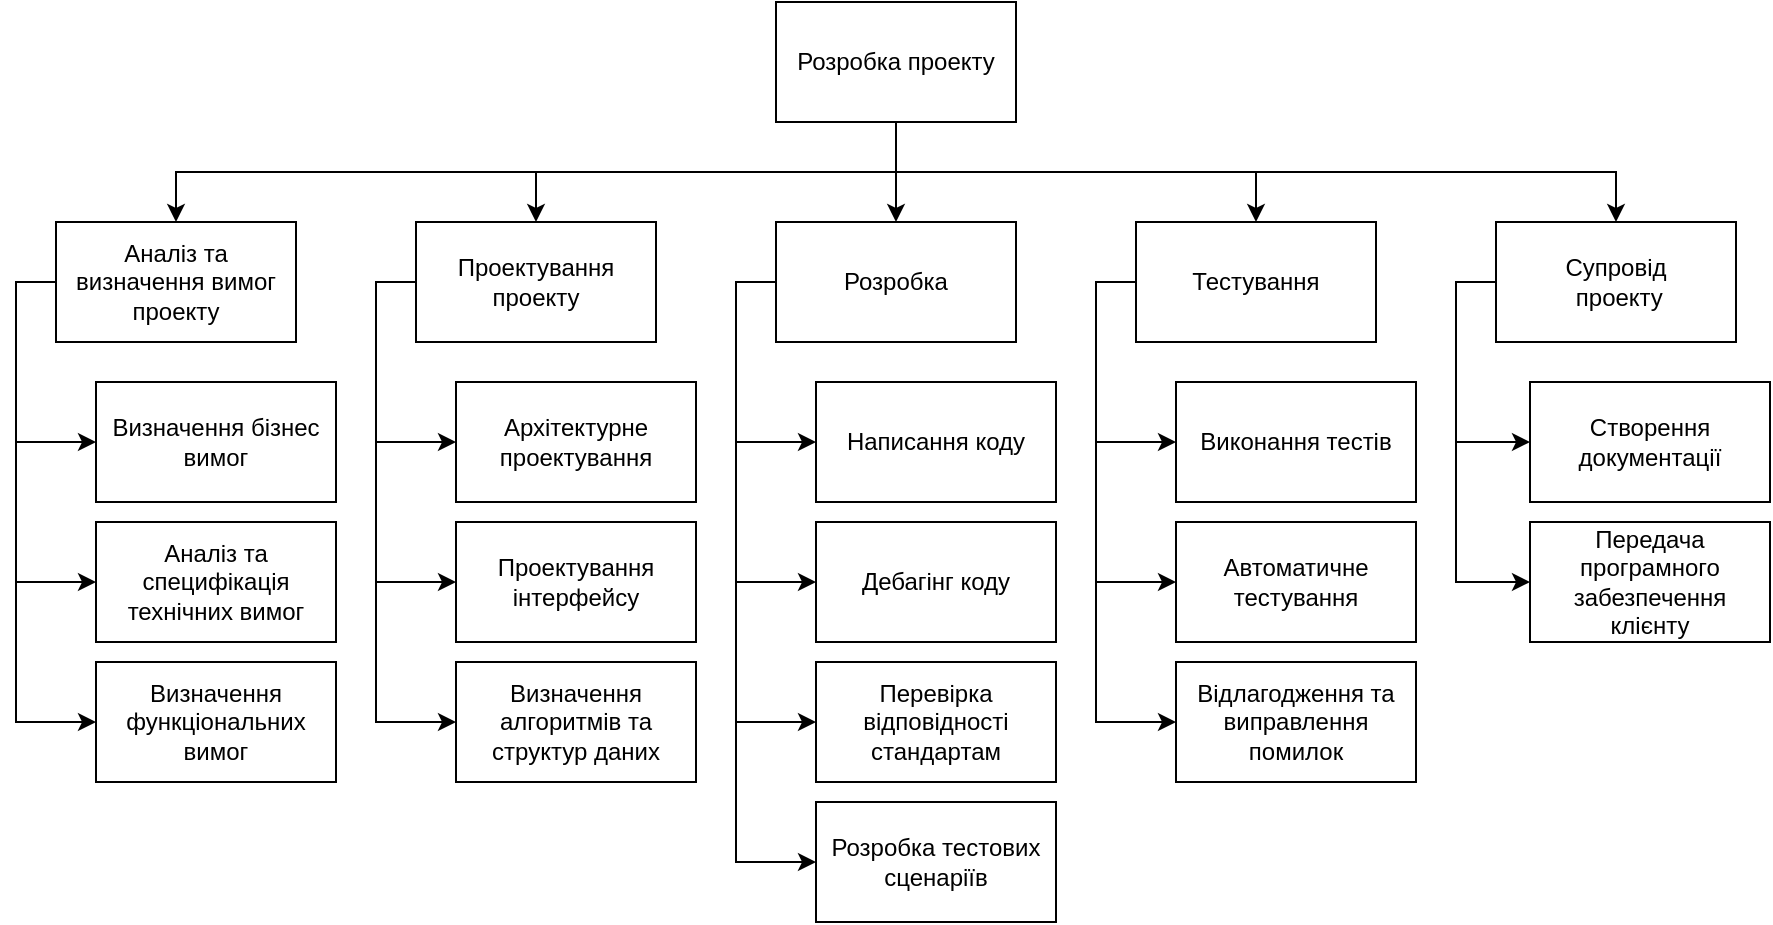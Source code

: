 <mxfile version="22.1.11" type="device">
  <diagram name="Страница — 1" id="0ntbZASs5YwwCJ2Y_SW_">
    <mxGraphModel dx="1539" dy="736" grid="1" gridSize="10" guides="1" tooltips="1" connect="1" arrows="1" fold="1" page="1" pageScale="1" pageWidth="827" pageHeight="1169" math="0" shadow="0">
      <root>
        <mxCell id="0" />
        <mxCell id="1" parent="0" />
        <mxCell id="jlyRW384jzeri63i-alh-6" style="edgeStyle=orthogonalEdgeStyle;rounded=0;orthogonalLoop=1;jettySize=auto;html=1;exitX=0.5;exitY=1;exitDx=0;exitDy=0;" edge="1" parent="1" source="jlyRW384jzeri63i-alh-1" target="jlyRW384jzeri63i-alh-2">
          <mxGeometry relative="1" as="geometry" />
        </mxCell>
        <mxCell id="jlyRW384jzeri63i-alh-7" style="edgeStyle=orthogonalEdgeStyle;rounded=0;orthogonalLoop=1;jettySize=auto;html=1;entryX=0.5;entryY=0;entryDx=0;entryDy=0;exitX=0.5;exitY=1;exitDx=0;exitDy=0;" edge="1" parent="1" source="jlyRW384jzeri63i-alh-1" target="jlyRW384jzeri63i-alh-3">
          <mxGeometry relative="1" as="geometry" />
        </mxCell>
        <mxCell id="jlyRW384jzeri63i-alh-8" style="edgeStyle=orthogonalEdgeStyle;rounded=0;orthogonalLoop=1;jettySize=auto;html=1;" edge="1" parent="1" source="jlyRW384jzeri63i-alh-1" target="jlyRW384jzeri63i-alh-4">
          <mxGeometry relative="1" as="geometry" />
        </mxCell>
        <mxCell id="jlyRW384jzeri63i-alh-10" style="edgeStyle=orthogonalEdgeStyle;rounded=0;orthogonalLoop=1;jettySize=auto;html=1;entryX=0.5;entryY=0;entryDx=0;entryDy=0;exitX=0.5;exitY=1;exitDx=0;exitDy=0;" edge="1" parent="1" source="jlyRW384jzeri63i-alh-1" target="jlyRW384jzeri63i-alh-5">
          <mxGeometry relative="1" as="geometry" />
        </mxCell>
        <mxCell id="jlyRW384jzeri63i-alh-12" style="edgeStyle=orthogonalEdgeStyle;rounded=0;orthogonalLoop=1;jettySize=auto;html=1;entryX=0.5;entryY=0;entryDx=0;entryDy=0;exitX=0.5;exitY=1;exitDx=0;exitDy=0;" edge="1" parent="1" source="jlyRW384jzeri63i-alh-1" target="jlyRW384jzeri63i-alh-11">
          <mxGeometry relative="1" as="geometry" />
        </mxCell>
        <mxCell id="jlyRW384jzeri63i-alh-1" value="Розробка проекту" style="rounded=0;whiteSpace=wrap;html=1;" vertex="1" parent="1">
          <mxGeometry x="330" y="40" width="120" height="60" as="geometry" />
        </mxCell>
        <mxCell id="jlyRW384jzeri63i-alh-48" style="edgeStyle=orthogonalEdgeStyle;rounded=0;orthogonalLoop=1;jettySize=auto;html=1;entryX=0;entryY=0.5;entryDx=0;entryDy=0;exitX=0;exitY=0.5;exitDx=0;exitDy=0;" edge="1" parent="1" source="jlyRW384jzeri63i-alh-2" target="jlyRW384jzeri63i-alh-13">
          <mxGeometry relative="1" as="geometry" />
        </mxCell>
        <mxCell id="jlyRW384jzeri63i-alh-49" style="edgeStyle=orthogonalEdgeStyle;rounded=0;orthogonalLoop=1;jettySize=auto;html=1;entryX=0;entryY=0.5;entryDx=0;entryDy=0;exitX=0;exitY=0.5;exitDx=0;exitDy=0;" edge="1" parent="1" source="jlyRW384jzeri63i-alh-2" target="jlyRW384jzeri63i-alh-14">
          <mxGeometry relative="1" as="geometry" />
        </mxCell>
        <mxCell id="jlyRW384jzeri63i-alh-51" style="edgeStyle=orthogonalEdgeStyle;rounded=0;orthogonalLoop=1;jettySize=auto;html=1;entryX=0;entryY=0.5;entryDx=0;entryDy=0;exitX=0;exitY=0.5;exitDx=0;exitDy=0;" edge="1" parent="1" source="jlyRW384jzeri63i-alh-2" target="jlyRW384jzeri63i-alh-15">
          <mxGeometry relative="1" as="geometry" />
        </mxCell>
        <mxCell id="jlyRW384jzeri63i-alh-2" value="Аналіз та визначення вимог проекту" style="rounded=0;whiteSpace=wrap;html=1;" vertex="1" parent="1">
          <mxGeometry x="-30" y="150" width="120" height="60" as="geometry" />
        </mxCell>
        <mxCell id="jlyRW384jzeri63i-alh-52" style="edgeStyle=orthogonalEdgeStyle;rounded=0;orthogonalLoop=1;jettySize=auto;html=1;entryX=0;entryY=0.5;entryDx=0;entryDy=0;exitX=0;exitY=0.5;exitDx=0;exitDy=0;" edge="1" parent="1" source="jlyRW384jzeri63i-alh-3" target="jlyRW384jzeri63i-alh-17">
          <mxGeometry relative="1" as="geometry" />
        </mxCell>
        <mxCell id="jlyRW384jzeri63i-alh-53" style="edgeStyle=orthogonalEdgeStyle;rounded=0;orthogonalLoop=1;jettySize=auto;html=1;entryX=0;entryY=0.5;entryDx=0;entryDy=0;exitX=0;exitY=0.5;exitDx=0;exitDy=0;" edge="1" parent="1" source="jlyRW384jzeri63i-alh-3" target="jlyRW384jzeri63i-alh-18">
          <mxGeometry relative="1" as="geometry" />
        </mxCell>
        <mxCell id="jlyRW384jzeri63i-alh-54" style="edgeStyle=orthogonalEdgeStyle;rounded=0;orthogonalLoop=1;jettySize=auto;html=1;entryX=0;entryY=0.5;entryDx=0;entryDy=0;exitX=0;exitY=0.5;exitDx=0;exitDy=0;" edge="1" parent="1" source="jlyRW384jzeri63i-alh-3" target="jlyRW384jzeri63i-alh-19">
          <mxGeometry relative="1" as="geometry" />
        </mxCell>
        <mxCell id="jlyRW384jzeri63i-alh-3" value="Проектування проекту" style="rounded=0;whiteSpace=wrap;html=1;" vertex="1" parent="1">
          <mxGeometry x="150" y="150" width="120" height="60" as="geometry" />
        </mxCell>
        <mxCell id="jlyRW384jzeri63i-alh-55" style="edgeStyle=orthogonalEdgeStyle;rounded=0;orthogonalLoop=1;jettySize=auto;html=1;entryX=0;entryY=0.5;entryDx=0;entryDy=0;exitX=0;exitY=0.5;exitDx=0;exitDy=0;" edge="1" parent="1" source="jlyRW384jzeri63i-alh-4" target="jlyRW384jzeri63i-alh-35">
          <mxGeometry relative="1" as="geometry" />
        </mxCell>
        <mxCell id="jlyRW384jzeri63i-alh-56" style="edgeStyle=orthogonalEdgeStyle;rounded=0;orthogonalLoop=1;jettySize=auto;html=1;entryX=0;entryY=0.5;entryDx=0;entryDy=0;exitX=0;exitY=0.5;exitDx=0;exitDy=0;" edge="1" parent="1" source="jlyRW384jzeri63i-alh-4" target="jlyRW384jzeri63i-alh-47">
          <mxGeometry relative="1" as="geometry" />
        </mxCell>
        <mxCell id="jlyRW384jzeri63i-alh-57" style="edgeStyle=orthogonalEdgeStyle;rounded=0;orthogonalLoop=1;jettySize=auto;html=1;entryX=0;entryY=0.5;entryDx=0;entryDy=0;exitX=0;exitY=0.5;exitDx=0;exitDy=0;" edge="1" parent="1" source="jlyRW384jzeri63i-alh-4" target="jlyRW384jzeri63i-alh-36">
          <mxGeometry relative="1" as="geometry" />
        </mxCell>
        <mxCell id="jlyRW384jzeri63i-alh-58" style="edgeStyle=orthogonalEdgeStyle;rounded=0;orthogonalLoop=1;jettySize=auto;html=1;entryX=0;entryY=0.5;entryDx=0;entryDy=0;exitX=0;exitY=0.5;exitDx=0;exitDy=0;" edge="1" parent="1" source="jlyRW384jzeri63i-alh-4" target="jlyRW384jzeri63i-alh-37">
          <mxGeometry relative="1" as="geometry" />
        </mxCell>
        <mxCell id="jlyRW384jzeri63i-alh-4" value="Розробка" style="rounded=0;whiteSpace=wrap;html=1;" vertex="1" parent="1">
          <mxGeometry x="330" y="150" width="120" height="60" as="geometry" />
        </mxCell>
        <mxCell id="jlyRW384jzeri63i-alh-60" style="edgeStyle=orthogonalEdgeStyle;rounded=0;orthogonalLoop=1;jettySize=auto;html=1;entryX=0;entryY=0.5;entryDx=0;entryDy=0;exitX=0;exitY=0.5;exitDx=0;exitDy=0;" edge="1" parent="1" source="jlyRW384jzeri63i-alh-5" target="jlyRW384jzeri63i-alh-39">
          <mxGeometry relative="1" as="geometry" />
        </mxCell>
        <mxCell id="jlyRW384jzeri63i-alh-61" style="edgeStyle=orthogonalEdgeStyle;rounded=0;orthogonalLoop=1;jettySize=auto;html=1;entryX=0;entryY=0.5;entryDx=0;entryDy=0;exitX=0;exitY=0.5;exitDx=0;exitDy=0;" edge="1" parent="1" source="jlyRW384jzeri63i-alh-5" target="jlyRW384jzeri63i-alh-40">
          <mxGeometry relative="1" as="geometry" />
        </mxCell>
        <mxCell id="jlyRW384jzeri63i-alh-62" style="edgeStyle=orthogonalEdgeStyle;rounded=0;orthogonalLoop=1;jettySize=auto;html=1;entryX=0;entryY=0.5;entryDx=0;entryDy=0;exitX=0;exitY=0.5;exitDx=0;exitDy=0;" edge="1" parent="1" source="jlyRW384jzeri63i-alh-5" target="jlyRW384jzeri63i-alh-42">
          <mxGeometry relative="1" as="geometry" />
        </mxCell>
        <mxCell id="jlyRW384jzeri63i-alh-5" value="Тестування" style="rounded=0;whiteSpace=wrap;html=1;" vertex="1" parent="1">
          <mxGeometry x="510" y="150" width="120" height="60" as="geometry" />
        </mxCell>
        <mxCell id="jlyRW384jzeri63i-alh-64" style="edgeStyle=orthogonalEdgeStyle;rounded=0;orthogonalLoop=1;jettySize=auto;html=1;entryX=0;entryY=0.5;entryDx=0;entryDy=0;exitX=0;exitY=0.5;exitDx=0;exitDy=0;" edge="1" parent="1" source="jlyRW384jzeri63i-alh-11" target="jlyRW384jzeri63i-alh-43">
          <mxGeometry relative="1" as="geometry" />
        </mxCell>
        <mxCell id="jlyRW384jzeri63i-alh-65" style="edgeStyle=orthogonalEdgeStyle;rounded=0;orthogonalLoop=1;jettySize=auto;html=1;entryX=0;entryY=0.5;entryDx=0;entryDy=0;exitX=0;exitY=0.5;exitDx=0;exitDy=0;" edge="1" parent="1" source="jlyRW384jzeri63i-alh-11" target="jlyRW384jzeri63i-alh-44">
          <mxGeometry relative="1" as="geometry" />
        </mxCell>
        <mxCell id="jlyRW384jzeri63i-alh-11" value="Супровід&lt;br&gt;&amp;nbsp;проекту" style="rounded=0;whiteSpace=wrap;html=1;" vertex="1" parent="1">
          <mxGeometry x="690" y="150" width="120" height="60" as="geometry" />
        </mxCell>
        <mxCell id="jlyRW384jzeri63i-alh-13" value="Визначення бізнес вимог" style="rounded=0;whiteSpace=wrap;html=1;" vertex="1" parent="1">
          <mxGeometry x="-10" y="230" width="120" height="60" as="geometry" />
        </mxCell>
        <mxCell id="jlyRW384jzeri63i-alh-14" value="Аналіз та специфікація технічних вимог" style="rounded=0;whiteSpace=wrap;html=1;" vertex="1" parent="1">
          <mxGeometry x="-10" y="300" width="120" height="60" as="geometry" />
        </mxCell>
        <mxCell id="jlyRW384jzeri63i-alh-15" value="Визначення функціональних вимог" style="rounded=0;whiteSpace=wrap;html=1;" vertex="1" parent="1">
          <mxGeometry x="-10" y="370" width="120" height="60" as="geometry" />
        </mxCell>
        <mxCell id="jlyRW384jzeri63i-alh-17" value="Архітектурне проектування" style="rounded=0;whiteSpace=wrap;html=1;" vertex="1" parent="1">
          <mxGeometry x="170" y="230" width="120" height="60" as="geometry" />
        </mxCell>
        <mxCell id="jlyRW384jzeri63i-alh-18" value="Проектування інтерфейсу" style="rounded=0;whiteSpace=wrap;html=1;" vertex="1" parent="1">
          <mxGeometry x="170" y="300" width="120" height="60" as="geometry" />
        </mxCell>
        <mxCell id="jlyRW384jzeri63i-alh-19" value="Визначення алгоритмів та структур даних" style="rounded=0;whiteSpace=wrap;html=1;" vertex="1" parent="1">
          <mxGeometry x="170" y="370" width="120" height="60" as="geometry" />
        </mxCell>
        <mxCell id="jlyRW384jzeri63i-alh-35" value="Написання коду" style="rounded=0;whiteSpace=wrap;html=1;" vertex="1" parent="1">
          <mxGeometry x="350" y="230" width="120" height="60" as="geometry" />
        </mxCell>
        <mxCell id="jlyRW384jzeri63i-alh-36" value="Перевірка відповідності стандартам" style="rounded=0;whiteSpace=wrap;html=1;" vertex="1" parent="1">
          <mxGeometry x="350" y="370" width="120" height="60" as="geometry" />
        </mxCell>
        <mxCell id="jlyRW384jzeri63i-alh-37" value="Розробка тестових сценаріїв" style="rounded=0;whiteSpace=wrap;html=1;" vertex="1" parent="1">
          <mxGeometry x="350" y="440" width="120" height="60" as="geometry" />
        </mxCell>
        <mxCell id="jlyRW384jzeri63i-alh-39" value="Виконання тестів" style="rounded=0;whiteSpace=wrap;html=1;" vertex="1" parent="1">
          <mxGeometry x="530" y="230" width="120" height="60" as="geometry" />
        </mxCell>
        <mxCell id="jlyRW384jzeri63i-alh-40" value="Автоматичне тестування" style="rounded=0;whiteSpace=wrap;html=1;" vertex="1" parent="1">
          <mxGeometry x="530" y="300" width="120" height="60" as="geometry" />
        </mxCell>
        <mxCell id="jlyRW384jzeri63i-alh-42" value="Відлагодження та виправлення помилок" style="rounded=0;whiteSpace=wrap;html=1;" vertex="1" parent="1">
          <mxGeometry x="530" y="370" width="120" height="60" as="geometry" />
        </mxCell>
        <mxCell id="jlyRW384jzeri63i-alh-43" value="Створення документації" style="rounded=0;whiteSpace=wrap;html=1;" vertex="1" parent="1">
          <mxGeometry x="707" y="230" width="120" height="60" as="geometry" />
        </mxCell>
        <mxCell id="jlyRW384jzeri63i-alh-44" value="Передача програмного забезпечення клієнту" style="rounded=0;whiteSpace=wrap;html=1;" vertex="1" parent="1">
          <mxGeometry x="707" y="300" width="120" height="60" as="geometry" />
        </mxCell>
        <mxCell id="jlyRW384jzeri63i-alh-47" value="Дебагінг коду" style="rounded=0;whiteSpace=wrap;html=1;" vertex="1" parent="1">
          <mxGeometry x="350" y="300" width="120" height="60" as="geometry" />
        </mxCell>
      </root>
    </mxGraphModel>
  </diagram>
</mxfile>
